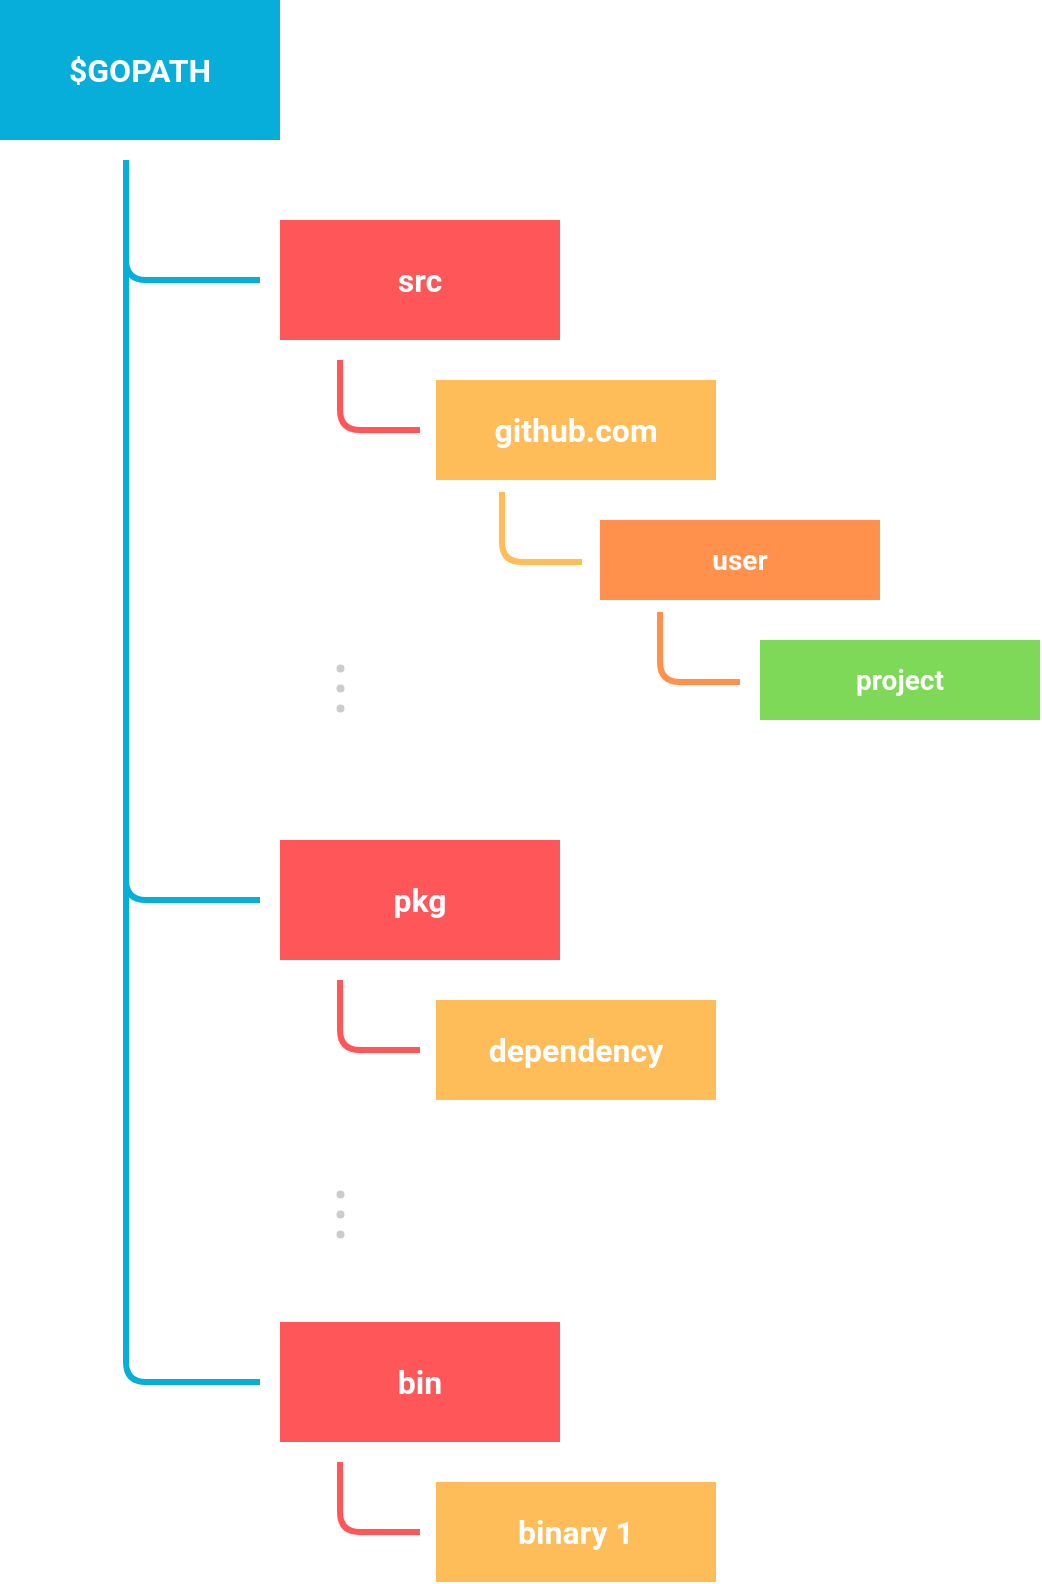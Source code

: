 <mxfile version="17.2.4" type="device"><diagram id="OLWO8CiC0xrc3bzkFmnd" name="Page-1"><mxGraphModel dx="654" dy="905" grid="1" gridSize="10" guides="1" tooltips="1" connect="1" arrows="1" fold="1" page="1" pageScale="1" pageWidth="827" pageHeight="1169" math="0" shadow="0"><root><mxCell id="0"/><mxCell id="1" parent="0"/><mxCell id="d4sl4XK9bWMEZh_JtITJ-1" value="&lt;font data-font-src=&quot;https://fonts.googleapis.com/css?family=Roboto&quot; style=&quot;font-size: 16px&quot; color=&quot;#ffffff&quot;&gt;&lt;b&gt;$GOPATH&lt;/b&gt;&lt;/font&gt;" style="rounded=0;whiteSpace=wrap;html=1;fillColor=#06AED9;strokeColor=none;fontFamily=Roboto;fontSource=https%3A%2F%2Ffonts.googleapis.com%2Fcss%3Ffamily%3DRoboto;" vertex="1" parent="1"><mxGeometry x="300" y="250" width="140" height="70" as="geometry"/></mxCell><mxCell id="d4sl4XK9bWMEZh_JtITJ-2" value="" style="group;rotation=180;strokeColor=none;" vertex="1" connectable="0" parent="1"><mxGeometry x="458" y="592" width="24" height="4" as="geometry"/></mxCell><mxCell id="d4sl4XK9bWMEZh_JtITJ-3" value="" style="ellipse;whiteSpace=wrap;html=1;aspect=fixed;strokeWidth=0.5;strokeColor=none;fillColor=#CCCCCC;rotation=90;" vertex="1" parent="d4sl4XK9bWMEZh_JtITJ-2"><mxGeometry x="10" y="-10" width="4" height="4" as="geometry"/></mxCell><mxCell id="d4sl4XK9bWMEZh_JtITJ-4" value="" style="ellipse;whiteSpace=wrap;html=1;aspect=fixed;strokeWidth=0.5;strokeColor=none;fillColor=#CCCCCC;rotation=90;" vertex="1" parent="d4sl4XK9bWMEZh_JtITJ-2"><mxGeometry x="10" width="4" height="4" as="geometry"/></mxCell><mxCell id="d4sl4XK9bWMEZh_JtITJ-5" value="" style="ellipse;whiteSpace=wrap;html=1;aspect=fixed;strokeWidth=0.5;strokeColor=none;fillColor=#CCCCCC;rotation=90;" vertex="1" parent="d4sl4XK9bWMEZh_JtITJ-2"><mxGeometry x="10" y="10" width="4" height="4" as="geometry"/></mxCell><mxCell id="d4sl4XK9bWMEZh_JtITJ-6" value="&lt;font color=&quot;#ffffff&quot;&gt;&lt;span style=&quot;font-size: 16px&quot;&gt;&lt;b&gt;src&lt;/b&gt;&lt;/span&gt;&lt;/font&gt;" style="rounded=0;whiteSpace=wrap;html=1;fillColor=#FF5759;strokeColor=none;fontFamily=Roboto;fontSource=https%3A%2F%2Ffonts.googleapis.com%2Fcss%3Ffamily%3DRoboto;" vertex="1" parent="1"><mxGeometry x="440" y="360" width="140" height="60" as="geometry"/></mxCell><mxCell id="d4sl4XK9bWMEZh_JtITJ-7" value="&lt;font data-font-src=&quot;https://fonts.googleapis.com/css?family=Roboto&quot; style=&quot;font-size: 16px&quot; color=&quot;#ffffff&quot;&gt;&lt;b&gt;github.com&lt;/b&gt;&lt;/font&gt;" style="rounded=0;whiteSpace=wrap;html=1;fillColor=#FFBD59;strokeColor=none;fontFamily=Roboto;fontSource=https%3A%2F%2Ffonts.googleapis.com%2Fcss%3Ffamily%3DRoboto;" vertex="1" parent="1"><mxGeometry x="518" y="440" width="140" height="50" as="geometry"/></mxCell><mxCell id="d4sl4XK9bWMEZh_JtITJ-8" value="&lt;font data-font-src=&quot;https://fonts.googleapis.com/css?family=Roboto&quot; color=&quot;#ffffff&quot; size=&quot;1&quot;&gt;&lt;b style=&quot;font-size: 14px&quot;&gt;user&lt;/b&gt;&lt;/font&gt;" style="rounded=0;whiteSpace=wrap;html=1;fillColor=#FF914D;strokeColor=none;fontFamily=Roboto;fontSource=https%3A%2F%2Ffonts.googleapis.com%2Fcss%3Ffamily%3DRoboto;" vertex="1" parent="1"><mxGeometry x="600" y="510" width="140" height="40" as="geometry"/></mxCell><mxCell id="d4sl4XK9bWMEZh_JtITJ-9" value="&lt;font data-font-src=&quot;https://fonts.googleapis.com/css?family=Roboto&quot; color=&quot;#ffffff&quot; size=&quot;1&quot;&gt;&lt;b style=&quot;font-size: 14px&quot;&gt;project&lt;/b&gt;&lt;/font&gt;" style="rounded=0;whiteSpace=wrap;html=1;fillColor=#7DD957;strokeColor=none;fontFamily=Roboto;fontSource=https%3A%2F%2Ffonts.googleapis.com%2Fcss%3Ffamily%3DRoboto;" vertex="1" parent="1"><mxGeometry x="680" y="570" width="140" height="40" as="geometry"/></mxCell><mxCell id="d4sl4XK9bWMEZh_JtITJ-11" value="" style="endArrow=none;html=1;rounded=1;fontSize=14;endFill=0;strokeWidth=3;strokeColor=#FF5759;" edge="1" parent="1"><mxGeometry width="50" height="50" relative="1" as="geometry"><mxPoint x="470" y="430" as="sourcePoint"/><mxPoint x="510" y="465" as="targetPoint"/><Array as="points"><mxPoint x="470" y="465"/></Array></mxGeometry></mxCell><mxCell id="d4sl4XK9bWMEZh_JtITJ-12" value="" style="endArrow=none;html=1;rounded=1;fontSize=14;endFill=0;strokeWidth=3;strokeColor=#FFBD59;" edge="1" parent="1"><mxGeometry width="50" height="50" relative="1" as="geometry"><mxPoint x="551" y="496" as="sourcePoint"/><mxPoint x="591" y="531" as="targetPoint"/><Array as="points"><mxPoint x="551" y="531"/></Array></mxGeometry></mxCell><mxCell id="d4sl4XK9bWMEZh_JtITJ-13" value="" style="endArrow=none;html=1;rounded=1;fontSize=14;endFill=0;strokeWidth=3;strokeColor=#FF914D;" edge="1" parent="1"><mxGeometry width="50" height="50" relative="1" as="geometry"><mxPoint x="630" y="556" as="sourcePoint"/><mxPoint x="670" y="591" as="targetPoint"/><Array as="points"><mxPoint x="630" y="591"/></Array></mxGeometry></mxCell><mxCell id="d4sl4XK9bWMEZh_JtITJ-14" value="" style="endArrow=none;html=1;rounded=1;fontSize=14;endFill=0;strokeWidth=3;strokeColor=#06AED9;" edge="1" parent="1"><mxGeometry width="50" height="50" relative="1" as="geometry"><mxPoint x="363" y="330" as="sourcePoint"/><mxPoint x="430" y="390" as="targetPoint"/><Array as="points"><mxPoint x="363" y="390"/></Array></mxGeometry></mxCell><mxCell id="d4sl4XK9bWMEZh_JtITJ-16" value="" style="endArrow=none;html=1;rounded=1;fontSize=14;strokeColor=#06AED9;strokeWidth=3;endFill=0;" edge="1" parent="1"><mxGeometry width="50" height="50" relative="1" as="geometry"><mxPoint x="363" y="930" as="sourcePoint"/><mxPoint x="363" y="379" as="targetPoint"/></mxGeometry></mxCell><mxCell id="d4sl4XK9bWMEZh_JtITJ-17" value="&lt;font color=&quot;#ffffff&quot;&gt;&lt;span style=&quot;font-size: 16px&quot;&gt;&lt;b&gt;pkg&lt;/b&gt;&lt;/span&gt;&lt;/font&gt;" style="rounded=0;whiteSpace=wrap;html=1;fillColor=#FF5759;strokeColor=none;fontFamily=Roboto;fontSource=https%3A%2F%2Ffonts.googleapis.com%2Fcss%3Ffamily%3DRoboto;" vertex="1" parent="1"><mxGeometry x="440" y="670" width="140" height="60" as="geometry"/></mxCell><mxCell id="d4sl4XK9bWMEZh_JtITJ-18" value="&lt;font data-font-src=&quot;https://fonts.googleapis.com/css?family=Roboto&quot; style=&quot;font-size: 16px&quot; color=&quot;#ffffff&quot;&gt;&lt;b&gt;dependency&lt;/b&gt;&lt;/font&gt;" style="rounded=0;whiteSpace=wrap;html=1;fillColor=#FFBD59;strokeColor=none;fontFamily=Roboto;fontSource=https%3A%2F%2Ffonts.googleapis.com%2Fcss%3Ffamily%3DRoboto;" vertex="1" parent="1"><mxGeometry x="518" y="750" width="140" height="50" as="geometry"/></mxCell><mxCell id="d4sl4XK9bWMEZh_JtITJ-19" value="" style="endArrow=none;html=1;rounded=1;fontSize=14;endFill=0;strokeWidth=3;strokeColor=#FF5759;" edge="1" parent="1"><mxGeometry width="50" height="50" relative="1" as="geometry"><mxPoint x="470.0" y="740" as="sourcePoint"/><mxPoint x="510.0" y="775" as="targetPoint"/><Array as="points"><mxPoint x="470" y="775"/></Array></mxGeometry></mxCell><mxCell id="d4sl4XK9bWMEZh_JtITJ-20" value="" style="endArrow=none;html=1;rounded=1;fontSize=14;endFill=0;strokeWidth=3;strokeColor=#06AED9;" edge="1" parent="1"><mxGeometry width="50" height="50" relative="1" as="geometry"><mxPoint x="363" y="640" as="sourcePoint"/><mxPoint x="430.0" y="700" as="targetPoint"/><Array as="points"><mxPoint x="363" y="700"/></Array></mxGeometry></mxCell><mxCell id="d4sl4XK9bWMEZh_JtITJ-21" value="" style="group;rotation=180;strokeColor=none;" vertex="1" connectable="0" parent="1"><mxGeometry x="458" y="855" width="24" height="4" as="geometry"/></mxCell><mxCell id="d4sl4XK9bWMEZh_JtITJ-22" value="" style="ellipse;whiteSpace=wrap;html=1;aspect=fixed;strokeWidth=0.5;strokeColor=none;fillColor=#CCCCCC;rotation=90;" vertex="1" parent="d4sl4XK9bWMEZh_JtITJ-21"><mxGeometry x="10" y="-10" width="4" height="4" as="geometry"/></mxCell><mxCell id="d4sl4XK9bWMEZh_JtITJ-23" value="" style="ellipse;whiteSpace=wrap;html=1;aspect=fixed;strokeWidth=0.5;strokeColor=none;fillColor=#CCCCCC;rotation=90;" vertex="1" parent="d4sl4XK9bWMEZh_JtITJ-21"><mxGeometry x="10" width="4" height="4" as="geometry"/></mxCell><mxCell id="d4sl4XK9bWMEZh_JtITJ-24" value="" style="ellipse;whiteSpace=wrap;html=1;aspect=fixed;strokeWidth=0.5;strokeColor=none;fillColor=#CCCCCC;rotation=90;" vertex="1" parent="d4sl4XK9bWMEZh_JtITJ-21"><mxGeometry x="10" y="10" width="4" height="4" as="geometry"/></mxCell><mxCell id="d4sl4XK9bWMEZh_JtITJ-25" value="&lt;font color=&quot;#ffffff&quot;&gt;&lt;span style=&quot;font-size: 16px&quot;&gt;&lt;b&gt;bin&lt;/b&gt;&lt;/span&gt;&lt;/font&gt;" style="rounded=0;whiteSpace=wrap;html=1;fillColor=#FF5759;strokeColor=none;fontFamily=Roboto;fontSource=https%3A%2F%2Ffonts.googleapis.com%2Fcss%3Ffamily%3DRoboto;" vertex="1" parent="1"><mxGeometry x="440" y="911" width="140" height="60" as="geometry"/></mxCell><mxCell id="d4sl4XK9bWMEZh_JtITJ-26" value="&lt;font data-font-src=&quot;https://fonts.googleapis.com/css?family=Roboto&quot; style=&quot;font-size: 16px&quot; color=&quot;#ffffff&quot;&gt;&lt;b&gt;binary 1&lt;/b&gt;&lt;/font&gt;" style="rounded=0;whiteSpace=wrap;html=1;fillColor=#FFBD59;strokeColor=none;fontFamily=Roboto;fontSource=https%3A%2F%2Ffonts.googleapis.com%2Fcss%3Ffamily%3DRoboto;" vertex="1" parent="1"><mxGeometry x="518" y="991" width="140" height="50" as="geometry"/></mxCell><mxCell id="d4sl4XK9bWMEZh_JtITJ-27" value="" style="endArrow=none;html=1;rounded=1;fontSize=14;endFill=0;strokeWidth=3;strokeColor=#FF5759;" edge="1" parent="1"><mxGeometry width="50" height="50" relative="1" as="geometry"><mxPoint x="470" y="981" as="sourcePoint"/><mxPoint x="510" y="1016" as="targetPoint"/><Array as="points"><mxPoint x="470" y="1016"/></Array></mxGeometry></mxCell><mxCell id="d4sl4XK9bWMEZh_JtITJ-28" value="" style="endArrow=none;html=1;rounded=1;fontSize=14;endFill=0;strokeWidth=3;strokeColor=#06AED9;" edge="1" parent="1"><mxGeometry width="50" height="50" relative="1" as="geometry"><mxPoint x="363" y="881" as="sourcePoint"/><mxPoint x="430" y="941" as="targetPoint"/><Array as="points"><mxPoint x="363" y="941"/></Array></mxGeometry></mxCell></root></mxGraphModel></diagram></mxfile>